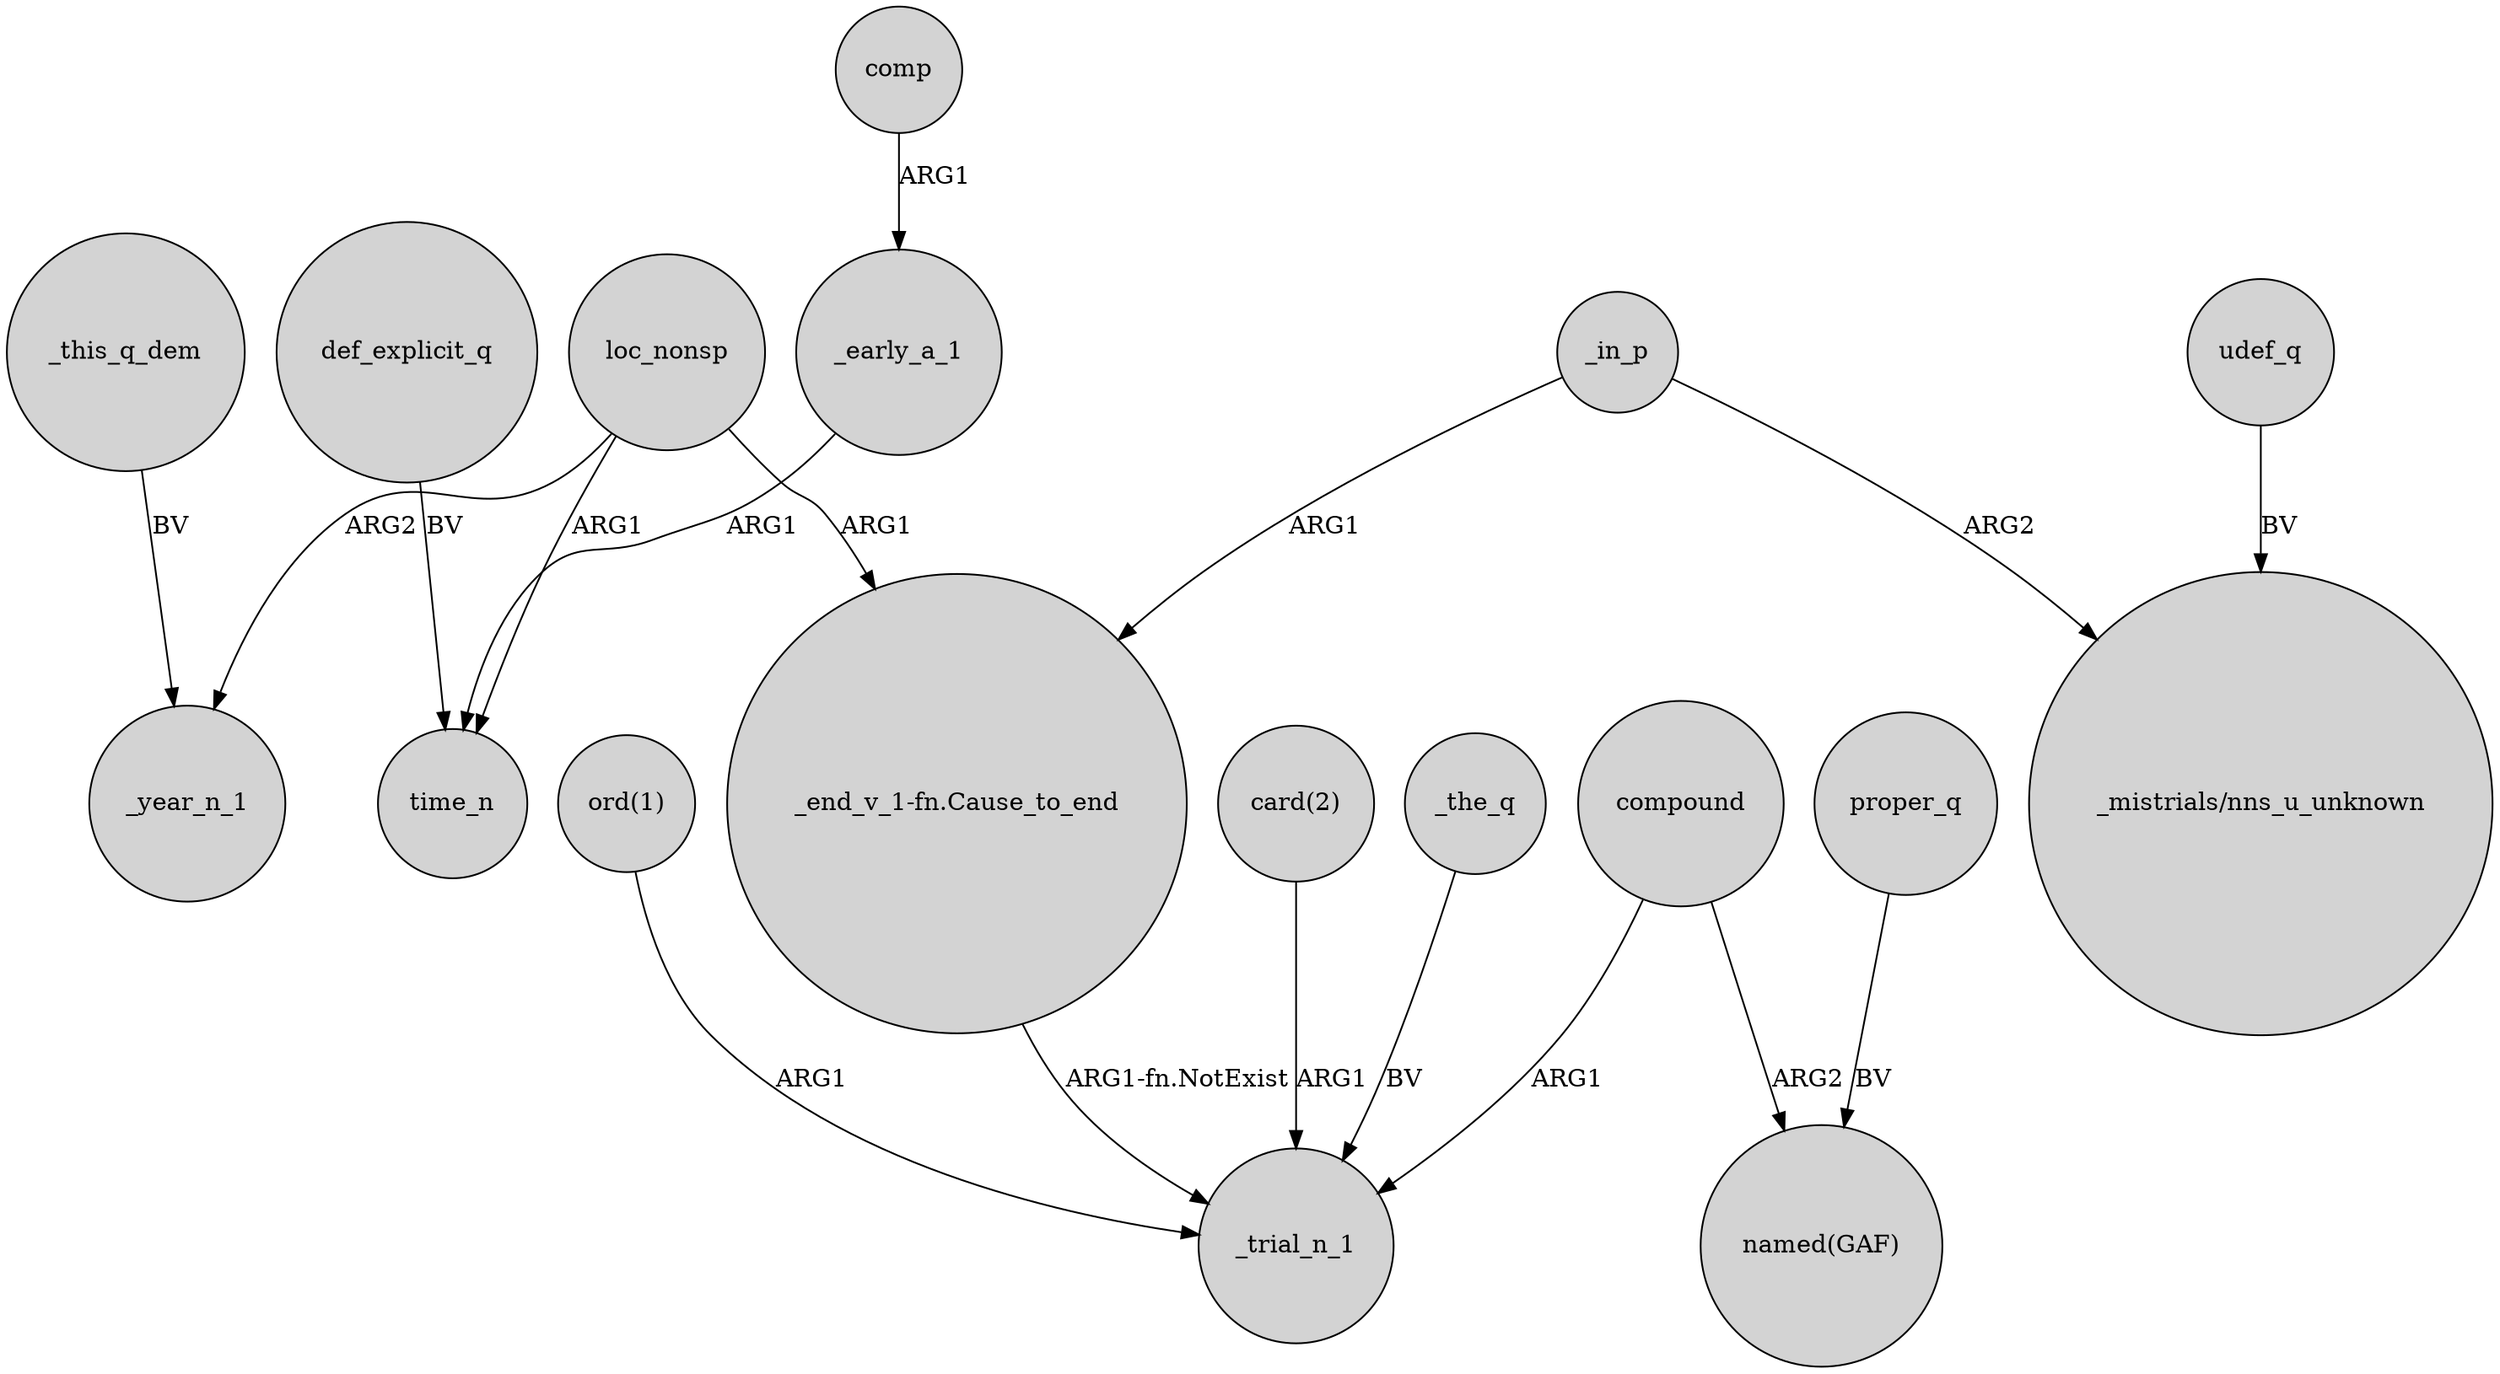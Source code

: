 digraph {
	node [shape=circle style=filled]
	_this_q_dem -> _year_n_1 [label=BV]
	_early_a_1 -> time_n [label=ARG1]
	compound -> "named(GAF)" [label=ARG2]
	compound -> _trial_n_1 [label=ARG1]
	"ord(1)" -> _trial_n_1 [label=ARG1]
	loc_nonsp -> time_n [label=ARG1]
	_in_p -> "_mistrials/nns_u_unknown" [label=ARG2]
	def_explicit_q -> time_n [label=BV]
	loc_nonsp -> _year_n_1 [label=ARG2]
	_in_p -> "_end_v_1-fn.Cause_to_end" [label=ARG1]
	"_end_v_1-fn.Cause_to_end" -> _trial_n_1 [label="ARG1-fn.NotExist"]
	comp -> _early_a_1 [label=ARG1]
	"card(2)" -> _trial_n_1 [label=ARG1]
	loc_nonsp -> "_end_v_1-fn.Cause_to_end" [label=ARG1]
	proper_q -> "named(GAF)" [label=BV]
	_the_q -> _trial_n_1 [label=BV]
	udef_q -> "_mistrials/nns_u_unknown" [label=BV]
}
